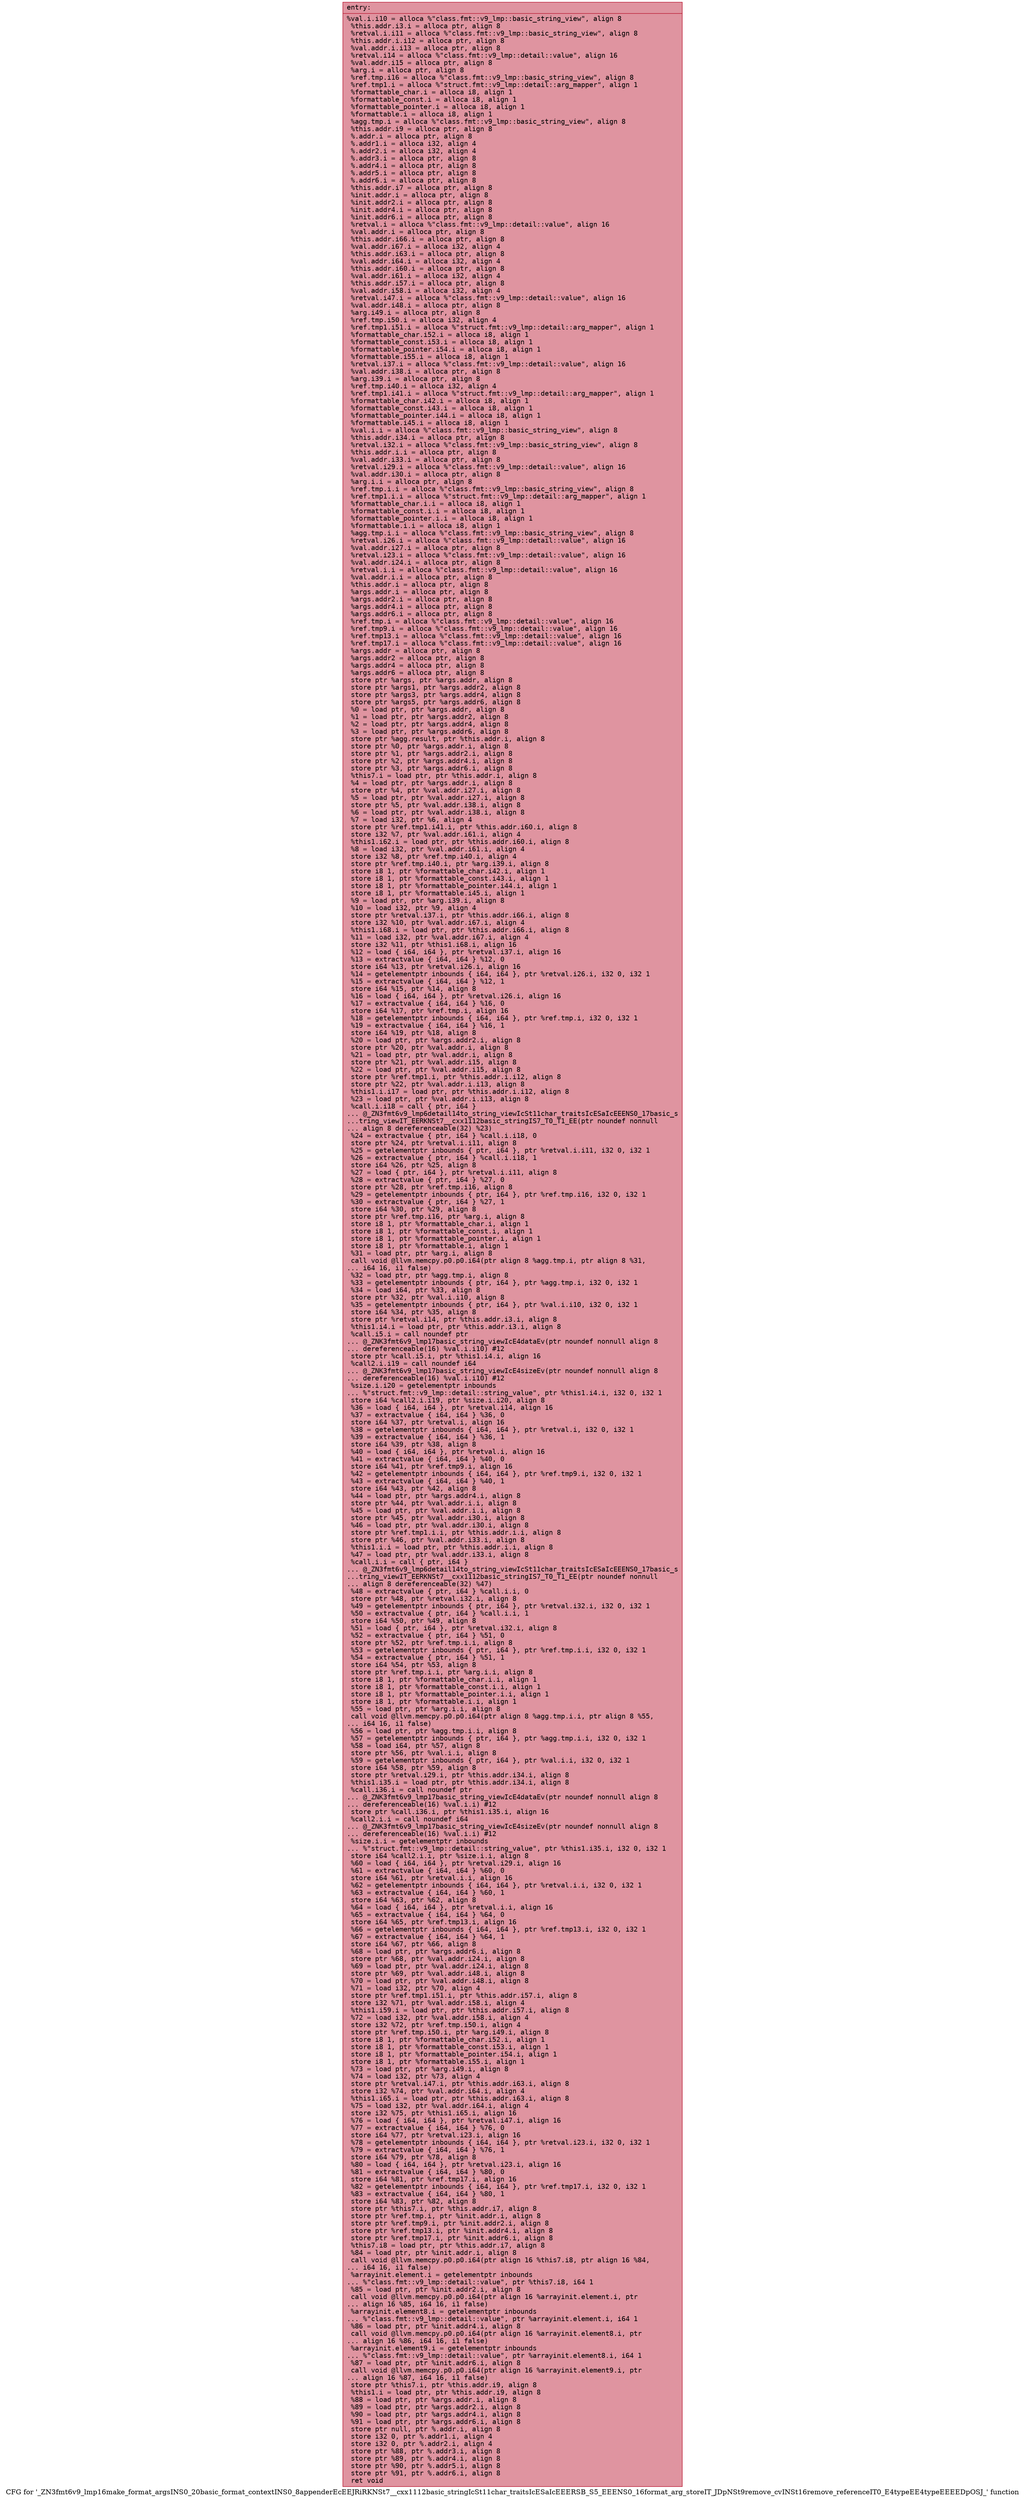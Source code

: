 digraph "CFG for '_ZN3fmt6v9_lmp16make_format_argsINS0_20basic_format_contextINS0_8appenderEcEEJRiRKNSt7__cxx1112basic_stringIcSt11char_traitsIcESaIcEEERSB_S5_EEENS0_16format_arg_storeIT_JDpNSt9remove_cvINSt16remove_referenceIT0_E4typeEE4typeEEEEDpOSJ_' function" {
	label="CFG for '_ZN3fmt6v9_lmp16make_format_argsINS0_20basic_format_contextINS0_8appenderEcEEJRiRKNSt7__cxx1112basic_stringIcSt11char_traitsIcESaIcEEERSB_S5_EEENS0_16format_arg_storeIT_JDpNSt9remove_cvINSt16remove_referenceIT0_E4typeEE4typeEEEEDpOSJ_' function";

	Node0x55d7752f3b80 [shape=record,color="#b70d28ff", style=filled, fillcolor="#b70d2870" fontname="Courier",label="{entry:\l|  %val.i.i10 = alloca %\"class.fmt::v9_lmp::basic_string_view\", align 8\l  %this.addr.i3.i = alloca ptr, align 8\l  %retval.i.i11 = alloca %\"class.fmt::v9_lmp::basic_string_view\", align 8\l  %this.addr.i.i12 = alloca ptr, align 8\l  %val.addr.i.i13 = alloca ptr, align 8\l  %retval.i14 = alloca %\"class.fmt::v9_lmp::detail::value\", align 16\l  %val.addr.i15 = alloca ptr, align 8\l  %arg.i = alloca ptr, align 8\l  %ref.tmp.i16 = alloca %\"class.fmt::v9_lmp::basic_string_view\", align 8\l  %ref.tmp1.i = alloca %\"struct.fmt::v9_lmp::detail::arg_mapper\", align 1\l  %formattable_char.i = alloca i8, align 1\l  %formattable_const.i = alloca i8, align 1\l  %formattable_pointer.i = alloca i8, align 1\l  %formattable.i = alloca i8, align 1\l  %agg.tmp.i = alloca %\"class.fmt::v9_lmp::basic_string_view\", align 8\l  %this.addr.i9 = alloca ptr, align 8\l  %.addr.i = alloca ptr, align 8\l  %.addr1.i = alloca i32, align 4\l  %.addr2.i = alloca i32, align 4\l  %.addr3.i = alloca ptr, align 8\l  %.addr4.i = alloca ptr, align 8\l  %.addr5.i = alloca ptr, align 8\l  %.addr6.i = alloca ptr, align 8\l  %this.addr.i7 = alloca ptr, align 8\l  %init.addr.i = alloca ptr, align 8\l  %init.addr2.i = alloca ptr, align 8\l  %init.addr4.i = alloca ptr, align 8\l  %init.addr6.i = alloca ptr, align 8\l  %retval.i = alloca %\"class.fmt::v9_lmp::detail::value\", align 16\l  %val.addr.i = alloca ptr, align 8\l  %this.addr.i66.i = alloca ptr, align 8\l  %val.addr.i67.i = alloca i32, align 4\l  %this.addr.i63.i = alloca ptr, align 8\l  %val.addr.i64.i = alloca i32, align 4\l  %this.addr.i60.i = alloca ptr, align 8\l  %val.addr.i61.i = alloca i32, align 4\l  %this.addr.i57.i = alloca ptr, align 8\l  %val.addr.i58.i = alloca i32, align 4\l  %retval.i47.i = alloca %\"class.fmt::v9_lmp::detail::value\", align 16\l  %val.addr.i48.i = alloca ptr, align 8\l  %arg.i49.i = alloca ptr, align 8\l  %ref.tmp.i50.i = alloca i32, align 4\l  %ref.tmp1.i51.i = alloca %\"struct.fmt::v9_lmp::detail::arg_mapper\", align 1\l  %formattable_char.i52.i = alloca i8, align 1\l  %formattable_const.i53.i = alloca i8, align 1\l  %formattable_pointer.i54.i = alloca i8, align 1\l  %formattable.i55.i = alloca i8, align 1\l  %retval.i37.i = alloca %\"class.fmt::v9_lmp::detail::value\", align 16\l  %val.addr.i38.i = alloca ptr, align 8\l  %arg.i39.i = alloca ptr, align 8\l  %ref.tmp.i40.i = alloca i32, align 4\l  %ref.tmp1.i41.i = alloca %\"struct.fmt::v9_lmp::detail::arg_mapper\", align 1\l  %formattable_char.i42.i = alloca i8, align 1\l  %formattable_const.i43.i = alloca i8, align 1\l  %formattable_pointer.i44.i = alloca i8, align 1\l  %formattable.i45.i = alloca i8, align 1\l  %val.i.i = alloca %\"class.fmt::v9_lmp::basic_string_view\", align 8\l  %this.addr.i34.i = alloca ptr, align 8\l  %retval.i32.i = alloca %\"class.fmt::v9_lmp::basic_string_view\", align 8\l  %this.addr.i.i = alloca ptr, align 8\l  %val.addr.i33.i = alloca ptr, align 8\l  %retval.i29.i = alloca %\"class.fmt::v9_lmp::detail::value\", align 16\l  %val.addr.i30.i = alloca ptr, align 8\l  %arg.i.i = alloca ptr, align 8\l  %ref.tmp.i.i = alloca %\"class.fmt::v9_lmp::basic_string_view\", align 8\l  %ref.tmp1.i.i = alloca %\"struct.fmt::v9_lmp::detail::arg_mapper\", align 1\l  %formattable_char.i.i = alloca i8, align 1\l  %formattable_const.i.i = alloca i8, align 1\l  %formattable_pointer.i.i = alloca i8, align 1\l  %formattable.i.i = alloca i8, align 1\l  %agg.tmp.i.i = alloca %\"class.fmt::v9_lmp::basic_string_view\", align 8\l  %retval.i26.i = alloca %\"class.fmt::v9_lmp::detail::value\", align 16\l  %val.addr.i27.i = alloca ptr, align 8\l  %retval.i23.i = alloca %\"class.fmt::v9_lmp::detail::value\", align 16\l  %val.addr.i24.i = alloca ptr, align 8\l  %retval.i.i = alloca %\"class.fmt::v9_lmp::detail::value\", align 16\l  %val.addr.i.i = alloca ptr, align 8\l  %this.addr.i = alloca ptr, align 8\l  %args.addr.i = alloca ptr, align 8\l  %args.addr2.i = alloca ptr, align 8\l  %args.addr4.i = alloca ptr, align 8\l  %args.addr6.i = alloca ptr, align 8\l  %ref.tmp.i = alloca %\"class.fmt::v9_lmp::detail::value\", align 16\l  %ref.tmp9.i = alloca %\"class.fmt::v9_lmp::detail::value\", align 16\l  %ref.tmp13.i = alloca %\"class.fmt::v9_lmp::detail::value\", align 16\l  %ref.tmp17.i = alloca %\"class.fmt::v9_lmp::detail::value\", align 16\l  %args.addr = alloca ptr, align 8\l  %args.addr2 = alloca ptr, align 8\l  %args.addr4 = alloca ptr, align 8\l  %args.addr6 = alloca ptr, align 8\l  store ptr %args, ptr %args.addr, align 8\l  store ptr %args1, ptr %args.addr2, align 8\l  store ptr %args3, ptr %args.addr4, align 8\l  store ptr %args5, ptr %args.addr6, align 8\l  %0 = load ptr, ptr %args.addr, align 8\l  %1 = load ptr, ptr %args.addr2, align 8\l  %2 = load ptr, ptr %args.addr4, align 8\l  %3 = load ptr, ptr %args.addr6, align 8\l  store ptr %agg.result, ptr %this.addr.i, align 8\l  store ptr %0, ptr %args.addr.i, align 8\l  store ptr %1, ptr %args.addr2.i, align 8\l  store ptr %2, ptr %args.addr4.i, align 8\l  store ptr %3, ptr %args.addr6.i, align 8\l  %this7.i = load ptr, ptr %this.addr.i, align 8\l  %4 = load ptr, ptr %args.addr.i, align 8\l  store ptr %4, ptr %val.addr.i27.i, align 8\l  %5 = load ptr, ptr %val.addr.i27.i, align 8\l  store ptr %5, ptr %val.addr.i38.i, align 8\l  %6 = load ptr, ptr %val.addr.i38.i, align 8\l  %7 = load i32, ptr %6, align 4\l  store ptr %ref.tmp1.i41.i, ptr %this.addr.i60.i, align 8\l  store i32 %7, ptr %val.addr.i61.i, align 4\l  %this1.i62.i = load ptr, ptr %this.addr.i60.i, align 8\l  %8 = load i32, ptr %val.addr.i61.i, align 4\l  store i32 %8, ptr %ref.tmp.i40.i, align 4\l  store ptr %ref.tmp.i40.i, ptr %arg.i39.i, align 8\l  store i8 1, ptr %formattable_char.i42.i, align 1\l  store i8 1, ptr %formattable_const.i43.i, align 1\l  store i8 1, ptr %formattable_pointer.i44.i, align 1\l  store i8 1, ptr %formattable.i45.i, align 1\l  %9 = load ptr, ptr %arg.i39.i, align 8\l  %10 = load i32, ptr %9, align 4\l  store ptr %retval.i37.i, ptr %this.addr.i66.i, align 8\l  store i32 %10, ptr %val.addr.i67.i, align 4\l  %this1.i68.i = load ptr, ptr %this.addr.i66.i, align 8\l  %11 = load i32, ptr %val.addr.i67.i, align 4\l  store i32 %11, ptr %this1.i68.i, align 16\l  %12 = load \{ i64, i64 \}, ptr %retval.i37.i, align 16\l  %13 = extractvalue \{ i64, i64 \} %12, 0\l  store i64 %13, ptr %retval.i26.i, align 16\l  %14 = getelementptr inbounds \{ i64, i64 \}, ptr %retval.i26.i, i32 0, i32 1\l  %15 = extractvalue \{ i64, i64 \} %12, 1\l  store i64 %15, ptr %14, align 8\l  %16 = load \{ i64, i64 \}, ptr %retval.i26.i, align 16\l  %17 = extractvalue \{ i64, i64 \} %16, 0\l  store i64 %17, ptr %ref.tmp.i, align 16\l  %18 = getelementptr inbounds \{ i64, i64 \}, ptr %ref.tmp.i, i32 0, i32 1\l  %19 = extractvalue \{ i64, i64 \} %16, 1\l  store i64 %19, ptr %18, align 8\l  %20 = load ptr, ptr %args.addr2.i, align 8\l  store ptr %20, ptr %val.addr.i, align 8\l  %21 = load ptr, ptr %val.addr.i, align 8\l  store ptr %21, ptr %val.addr.i15, align 8\l  %22 = load ptr, ptr %val.addr.i15, align 8\l  store ptr %ref.tmp1.i, ptr %this.addr.i.i12, align 8\l  store ptr %22, ptr %val.addr.i.i13, align 8\l  %this1.i.i17 = load ptr, ptr %this.addr.i.i12, align 8\l  %23 = load ptr, ptr %val.addr.i.i13, align 8\l  %call.i.i18 = call \{ ptr, i64 \}\l... @_ZN3fmt6v9_lmp6detail14to_string_viewIcSt11char_traitsIcESaIcEEENS0_17basic_s\l...tring_viewIT_EERKNSt7__cxx1112basic_stringIS7_T0_T1_EE(ptr noundef nonnull\l... align 8 dereferenceable(32) %23)\l  %24 = extractvalue \{ ptr, i64 \} %call.i.i18, 0\l  store ptr %24, ptr %retval.i.i11, align 8\l  %25 = getelementptr inbounds \{ ptr, i64 \}, ptr %retval.i.i11, i32 0, i32 1\l  %26 = extractvalue \{ ptr, i64 \} %call.i.i18, 1\l  store i64 %26, ptr %25, align 8\l  %27 = load \{ ptr, i64 \}, ptr %retval.i.i11, align 8\l  %28 = extractvalue \{ ptr, i64 \} %27, 0\l  store ptr %28, ptr %ref.tmp.i16, align 8\l  %29 = getelementptr inbounds \{ ptr, i64 \}, ptr %ref.tmp.i16, i32 0, i32 1\l  %30 = extractvalue \{ ptr, i64 \} %27, 1\l  store i64 %30, ptr %29, align 8\l  store ptr %ref.tmp.i16, ptr %arg.i, align 8\l  store i8 1, ptr %formattable_char.i, align 1\l  store i8 1, ptr %formattable_const.i, align 1\l  store i8 1, ptr %formattable_pointer.i, align 1\l  store i8 1, ptr %formattable.i, align 1\l  %31 = load ptr, ptr %arg.i, align 8\l  call void @llvm.memcpy.p0.p0.i64(ptr align 8 %agg.tmp.i, ptr align 8 %31,\l... i64 16, i1 false)\l  %32 = load ptr, ptr %agg.tmp.i, align 8\l  %33 = getelementptr inbounds \{ ptr, i64 \}, ptr %agg.tmp.i, i32 0, i32 1\l  %34 = load i64, ptr %33, align 8\l  store ptr %32, ptr %val.i.i10, align 8\l  %35 = getelementptr inbounds \{ ptr, i64 \}, ptr %val.i.i10, i32 0, i32 1\l  store i64 %34, ptr %35, align 8\l  store ptr %retval.i14, ptr %this.addr.i3.i, align 8\l  %this1.i4.i = load ptr, ptr %this.addr.i3.i, align 8\l  %call.i5.i = call noundef ptr\l... @_ZNK3fmt6v9_lmp17basic_string_viewIcE4dataEv(ptr noundef nonnull align 8\l... dereferenceable(16) %val.i.i10) #12\l  store ptr %call.i5.i, ptr %this1.i4.i, align 16\l  %call2.i.i19 = call noundef i64\l... @_ZNK3fmt6v9_lmp17basic_string_viewIcE4sizeEv(ptr noundef nonnull align 8\l... dereferenceable(16) %val.i.i10) #12\l  %size.i.i20 = getelementptr inbounds\l... %\"struct.fmt::v9_lmp::detail::string_value\", ptr %this1.i4.i, i32 0, i32 1\l  store i64 %call2.i.i19, ptr %size.i.i20, align 8\l  %36 = load \{ i64, i64 \}, ptr %retval.i14, align 16\l  %37 = extractvalue \{ i64, i64 \} %36, 0\l  store i64 %37, ptr %retval.i, align 16\l  %38 = getelementptr inbounds \{ i64, i64 \}, ptr %retval.i, i32 0, i32 1\l  %39 = extractvalue \{ i64, i64 \} %36, 1\l  store i64 %39, ptr %38, align 8\l  %40 = load \{ i64, i64 \}, ptr %retval.i, align 16\l  %41 = extractvalue \{ i64, i64 \} %40, 0\l  store i64 %41, ptr %ref.tmp9.i, align 16\l  %42 = getelementptr inbounds \{ i64, i64 \}, ptr %ref.tmp9.i, i32 0, i32 1\l  %43 = extractvalue \{ i64, i64 \} %40, 1\l  store i64 %43, ptr %42, align 8\l  %44 = load ptr, ptr %args.addr4.i, align 8\l  store ptr %44, ptr %val.addr.i.i, align 8\l  %45 = load ptr, ptr %val.addr.i.i, align 8\l  store ptr %45, ptr %val.addr.i30.i, align 8\l  %46 = load ptr, ptr %val.addr.i30.i, align 8\l  store ptr %ref.tmp1.i.i, ptr %this.addr.i.i, align 8\l  store ptr %46, ptr %val.addr.i33.i, align 8\l  %this1.i.i = load ptr, ptr %this.addr.i.i, align 8\l  %47 = load ptr, ptr %val.addr.i33.i, align 8\l  %call.i.i = call \{ ptr, i64 \}\l... @_ZN3fmt6v9_lmp6detail14to_string_viewIcSt11char_traitsIcESaIcEEENS0_17basic_s\l...tring_viewIT_EERKNSt7__cxx1112basic_stringIS7_T0_T1_EE(ptr noundef nonnull\l... align 8 dereferenceable(32) %47)\l  %48 = extractvalue \{ ptr, i64 \} %call.i.i, 0\l  store ptr %48, ptr %retval.i32.i, align 8\l  %49 = getelementptr inbounds \{ ptr, i64 \}, ptr %retval.i32.i, i32 0, i32 1\l  %50 = extractvalue \{ ptr, i64 \} %call.i.i, 1\l  store i64 %50, ptr %49, align 8\l  %51 = load \{ ptr, i64 \}, ptr %retval.i32.i, align 8\l  %52 = extractvalue \{ ptr, i64 \} %51, 0\l  store ptr %52, ptr %ref.tmp.i.i, align 8\l  %53 = getelementptr inbounds \{ ptr, i64 \}, ptr %ref.tmp.i.i, i32 0, i32 1\l  %54 = extractvalue \{ ptr, i64 \} %51, 1\l  store i64 %54, ptr %53, align 8\l  store ptr %ref.tmp.i.i, ptr %arg.i.i, align 8\l  store i8 1, ptr %formattable_char.i.i, align 1\l  store i8 1, ptr %formattable_const.i.i, align 1\l  store i8 1, ptr %formattable_pointer.i.i, align 1\l  store i8 1, ptr %formattable.i.i, align 1\l  %55 = load ptr, ptr %arg.i.i, align 8\l  call void @llvm.memcpy.p0.p0.i64(ptr align 8 %agg.tmp.i.i, ptr align 8 %55,\l... i64 16, i1 false)\l  %56 = load ptr, ptr %agg.tmp.i.i, align 8\l  %57 = getelementptr inbounds \{ ptr, i64 \}, ptr %agg.tmp.i.i, i32 0, i32 1\l  %58 = load i64, ptr %57, align 8\l  store ptr %56, ptr %val.i.i, align 8\l  %59 = getelementptr inbounds \{ ptr, i64 \}, ptr %val.i.i, i32 0, i32 1\l  store i64 %58, ptr %59, align 8\l  store ptr %retval.i29.i, ptr %this.addr.i34.i, align 8\l  %this1.i35.i = load ptr, ptr %this.addr.i34.i, align 8\l  %call.i36.i = call noundef ptr\l... @_ZNK3fmt6v9_lmp17basic_string_viewIcE4dataEv(ptr noundef nonnull align 8\l... dereferenceable(16) %val.i.i) #12\l  store ptr %call.i36.i, ptr %this1.i35.i, align 16\l  %call2.i.i = call noundef i64\l... @_ZNK3fmt6v9_lmp17basic_string_viewIcE4sizeEv(ptr noundef nonnull align 8\l... dereferenceable(16) %val.i.i) #12\l  %size.i.i = getelementptr inbounds\l... %\"struct.fmt::v9_lmp::detail::string_value\", ptr %this1.i35.i, i32 0, i32 1\l  store i64 %call2.i.i, ptr %size.i.i, align 8\l  %60 = load \{ i64, i64 \}, ptr %retval.i29.i, align 16\l  %61 = extractvalue \{ i64, i64 \} %60, 0\l  store i64 %61, ptr %retval.i.i, align 16\l  %62 = getelementptr inbounds \{ i64, i64 \}, ptr %retval.i.i, i32 0, i32 1\l  %63 = extractvalue \{ i64, i64 \} %60, 1\l  store i64 %63, ptr %62, align 8\l  %64 = load \{ i64, i64 \}, ptr %retval.i.i, align 16\l  %65 = extractvalue \{ i64, i64 \} %64, 0\l  store i64 %65, ptr %ref.tmp13.i, align 16\l  %66 = getelementptr inbounds \{ i64, i64 \}, ptr %ref.tmp13.i, i32 0, i32 1\l  %67 = extractvalue \{ i64, i64 \} %64, 1\l  store i64 %67, ptr %66, align 8\l  %68 = load ptr, ptr %args.addr6.i, align 8\l  store ptr %68, ptr %val.addr.i24.i, align 8\l  %69 = load ptr, ptr %val.addr.i24.i, align 8\l  store ptr %69, ptr %val.addr.i48.i, align 8\l  %70 = load ptr, ptr %val.addr.i48.i, align 8\l  %71 = load i32, ptr %70, align 4\l  store ptr %ref.tmp1.i51.i, ptr %this.addr.i57.i, align 8\l  store i32 %71, ptr %val.addr.i58.i, align 4\l  %this1.i59.i = load ptr, ptr %this.addr.i57.i, align 8\l  %72 = load i32, ptr %val.addr.i58.i, align 4\l  store i32 %72, ptr %ref.tmp.i50.i, align 4\l  store ptr %ref.tmp.i50.i, ptr %arg.i49.i, align 8\l  store i8 1, ptr %formattable_char.i52.i, align 1\l  store i8 1, ptr %formattable_const.i53.i, align 1\l  store i8 1, ptr %formattable_pointer.i54.i, align 1\l  store i8 1, ptr %formattable.i55.i, align 1\l  %73 = load ptr, ptr %arg.i49.i, align 8\l  %74 = load i32, ptr %73, align 4\l  store ptr %retval.i47.i, ptr %this.addr.i63.i, align 8\l  store i32 %74, ptr %val.addr.i64.i, align 4\l  %this1.i65.i = load ptr, ptr %this.addr.i63.i, align 8\l  %75 = load i32, ptr %val.addr.i64.i, align 4\l  store i32 %75, ptr %this1.i65.i, align 16\l  %76 = load \{ i64, i64 \}, ptr %retval.i47.i, align 16\l  %77 = extractvalue \{ i64, i64 \} %76, 0\l  store i64 %77, ptr %retval.i23.i, align 16\l  %78 = getelementptr inbounds \{ i64, i64 \}, ptr %retval.i23.i, i32 0, i32 1\l  %79 = extractvalue \{ i64, i64 \} %76, 1\l  store i64 %79, ptr %78, align 8\l  %80 = load \{ i64, i64 \}, ptr %retval.i23.i, align 16\l  %81 = extractvalue \{ i64, i64 \} %80, 0\l  store i64 %81, ptr %ref.tmp17.i, align 16\l  %82 = getelementptr inbounds \{ i64, i64 \}, ptr %ref.tmp17.i, i32 0, i32 1\l  %83 = extractvalue \{ i64, i64 \} %80, 1\l  store i64 %83, ptr %82, align 8\l  store ptr %this7.i, ptr %this.addr.i7, align 8\l  store ptr %ref.tmp.i, ptr %init.addr.i, align 8\l  store ptr %ref.tmp9.i, ptr %init.addr2.i, align 8\l  store ptr %ref.tmp13.i, ptr %init.addr4.i, align 8\l  store ptr %ref.tmp17.i, ptr %init.addr6.i, align 8\l  %this7.i8 = load ptr, ptr %this.addr.i7, align 8\l  %84 = load ptr, ptr %init.addr.i, align 8\l  call void @llvm.memcpy.p0.p0.i64(ptr align 16 %this7.i8, ptr align 16 %84,\l... i64 16, i1 false)\l  %arrayinit.element.i = getelementptr inbounds\l... %\"class.fmt::v9_lmp::detail::value\", ptr %this7.i8, i64 1\l  %85 = load ptr, ptr %init.addr2.i, align 8\l  call void @llvm.memcpy.p0.p0.i64(ptr align 16 %arrayinit.element.i, ptr\l... align 16 %85, i64 16, i1 false)\l  %arrayinit.element8.i = getelementptr inbounds\l... %\"class.fmt::v9_lmp::detail::value\", ptr %arrayinit.element.i, i64 1\l  %86 = load ptr, ptr %init.addr4.i, align 8\l  call void @llvm.memcpy.p0.p0.i64(ptr align 16 %arrayinit.element8.i, ptr\l... align 16 %86, i64 16, i1 false)\l  %arrayinit.element9.i = getelementptr inbounds\l... %\"class.fmt::v9_lmp::detail::value\", ptr %arrayinit.element8.i, i64 1\l  %87 = load ptr, ptr %init.addr6.i, align 8\l  call void @llvm.memcpy.p0.p0.i64(ptr align 16 %arrayinit.element9.i, ptr\l... align 16 %87, i64 16, i1 false)\l  store ptr %this7.i, ptr %this.addr.i9, align 8\l  %this1.i = load ptr, ptr %this.addr.i9, align 8\l  %88 = load ptr, ptr %args.addr.i, align 8\l  %89 = load ptr, ptr %args.addr2.i, align 8\l  %90 = load ptr, ptr %args.addr4.i, align 8\l  %91 = load ptr, ptr %args.addr6.i, align 8\l  store ptr null, ptr %.addr.i, align 8\l  store i32 0, ptr %.addr1.i, align 4\l  store i32 0, ptr %.addr2.i, align 4\l  store ptr %88, ptr %.addr3.i, align 8\l  store ptr %89, ptr %.addr4.i, align 8\l  store ptr %90, ptr %.addr5.i, align 8\l  store ptr %91, ptr %.addr6.i, align 8\l  ret void\l}"];
}
